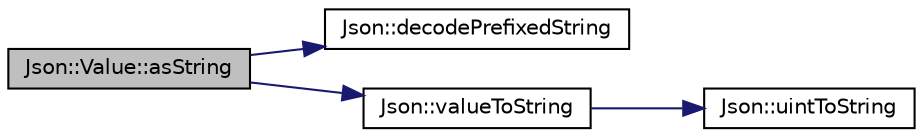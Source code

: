 digraph "Json::Value::asString"
{
 // LATEX_PDF_SIZE
  edge [fontname="Helvetica",fontsize="10",labelfontname="Helvetica",labelfontsize="10"];
  node [fontname="Helvetica",fontsize="10",shape=record];
  rankdir="LR";
  Node1 [label="Json::Value::asString",height=0.2,width=0.4,color="black", fillcolor="grey75", style="filled", fontcolor="black",tooltip="Embedded zeroes are possible."];
  Node1 -> Node2 [color="midnightblue",fontsize="10",style="solid",fontname="Helvetica"];
  Node2 [label="Json::decodePrefixedString",height=0.2,width=0.4,color="black", fillcolor="white", style="filled",URL="$namespace_json.html#aad8b4982c1acd164f541fba396ac9fb1",tooltip=" "];
  Node1 -> Node3 [color="midnightblue",fontsize="10",style="solid",fontname="Helvetica"];
  Node3 [label="Json::valueToString",height=0.2,width=0.4,color="black", fillcolor="white", style="filled",URL="$namespace_json.html#a77501ed00903d1b183a55a5fbf6b749a",tooltip=" "];
  Node3 -> Node4 [color="midnightblue",fontsize="10",style="solid",fontname="Helvetica"];
  Node4 [label="Json::uintToString",height=0.2,width=0.4,color="black", fillcolor="white", style="filled",URL="$namespace_json.html#ac1ffd21a9e55122014353c773ccc496e",tooltip=" "];
}
